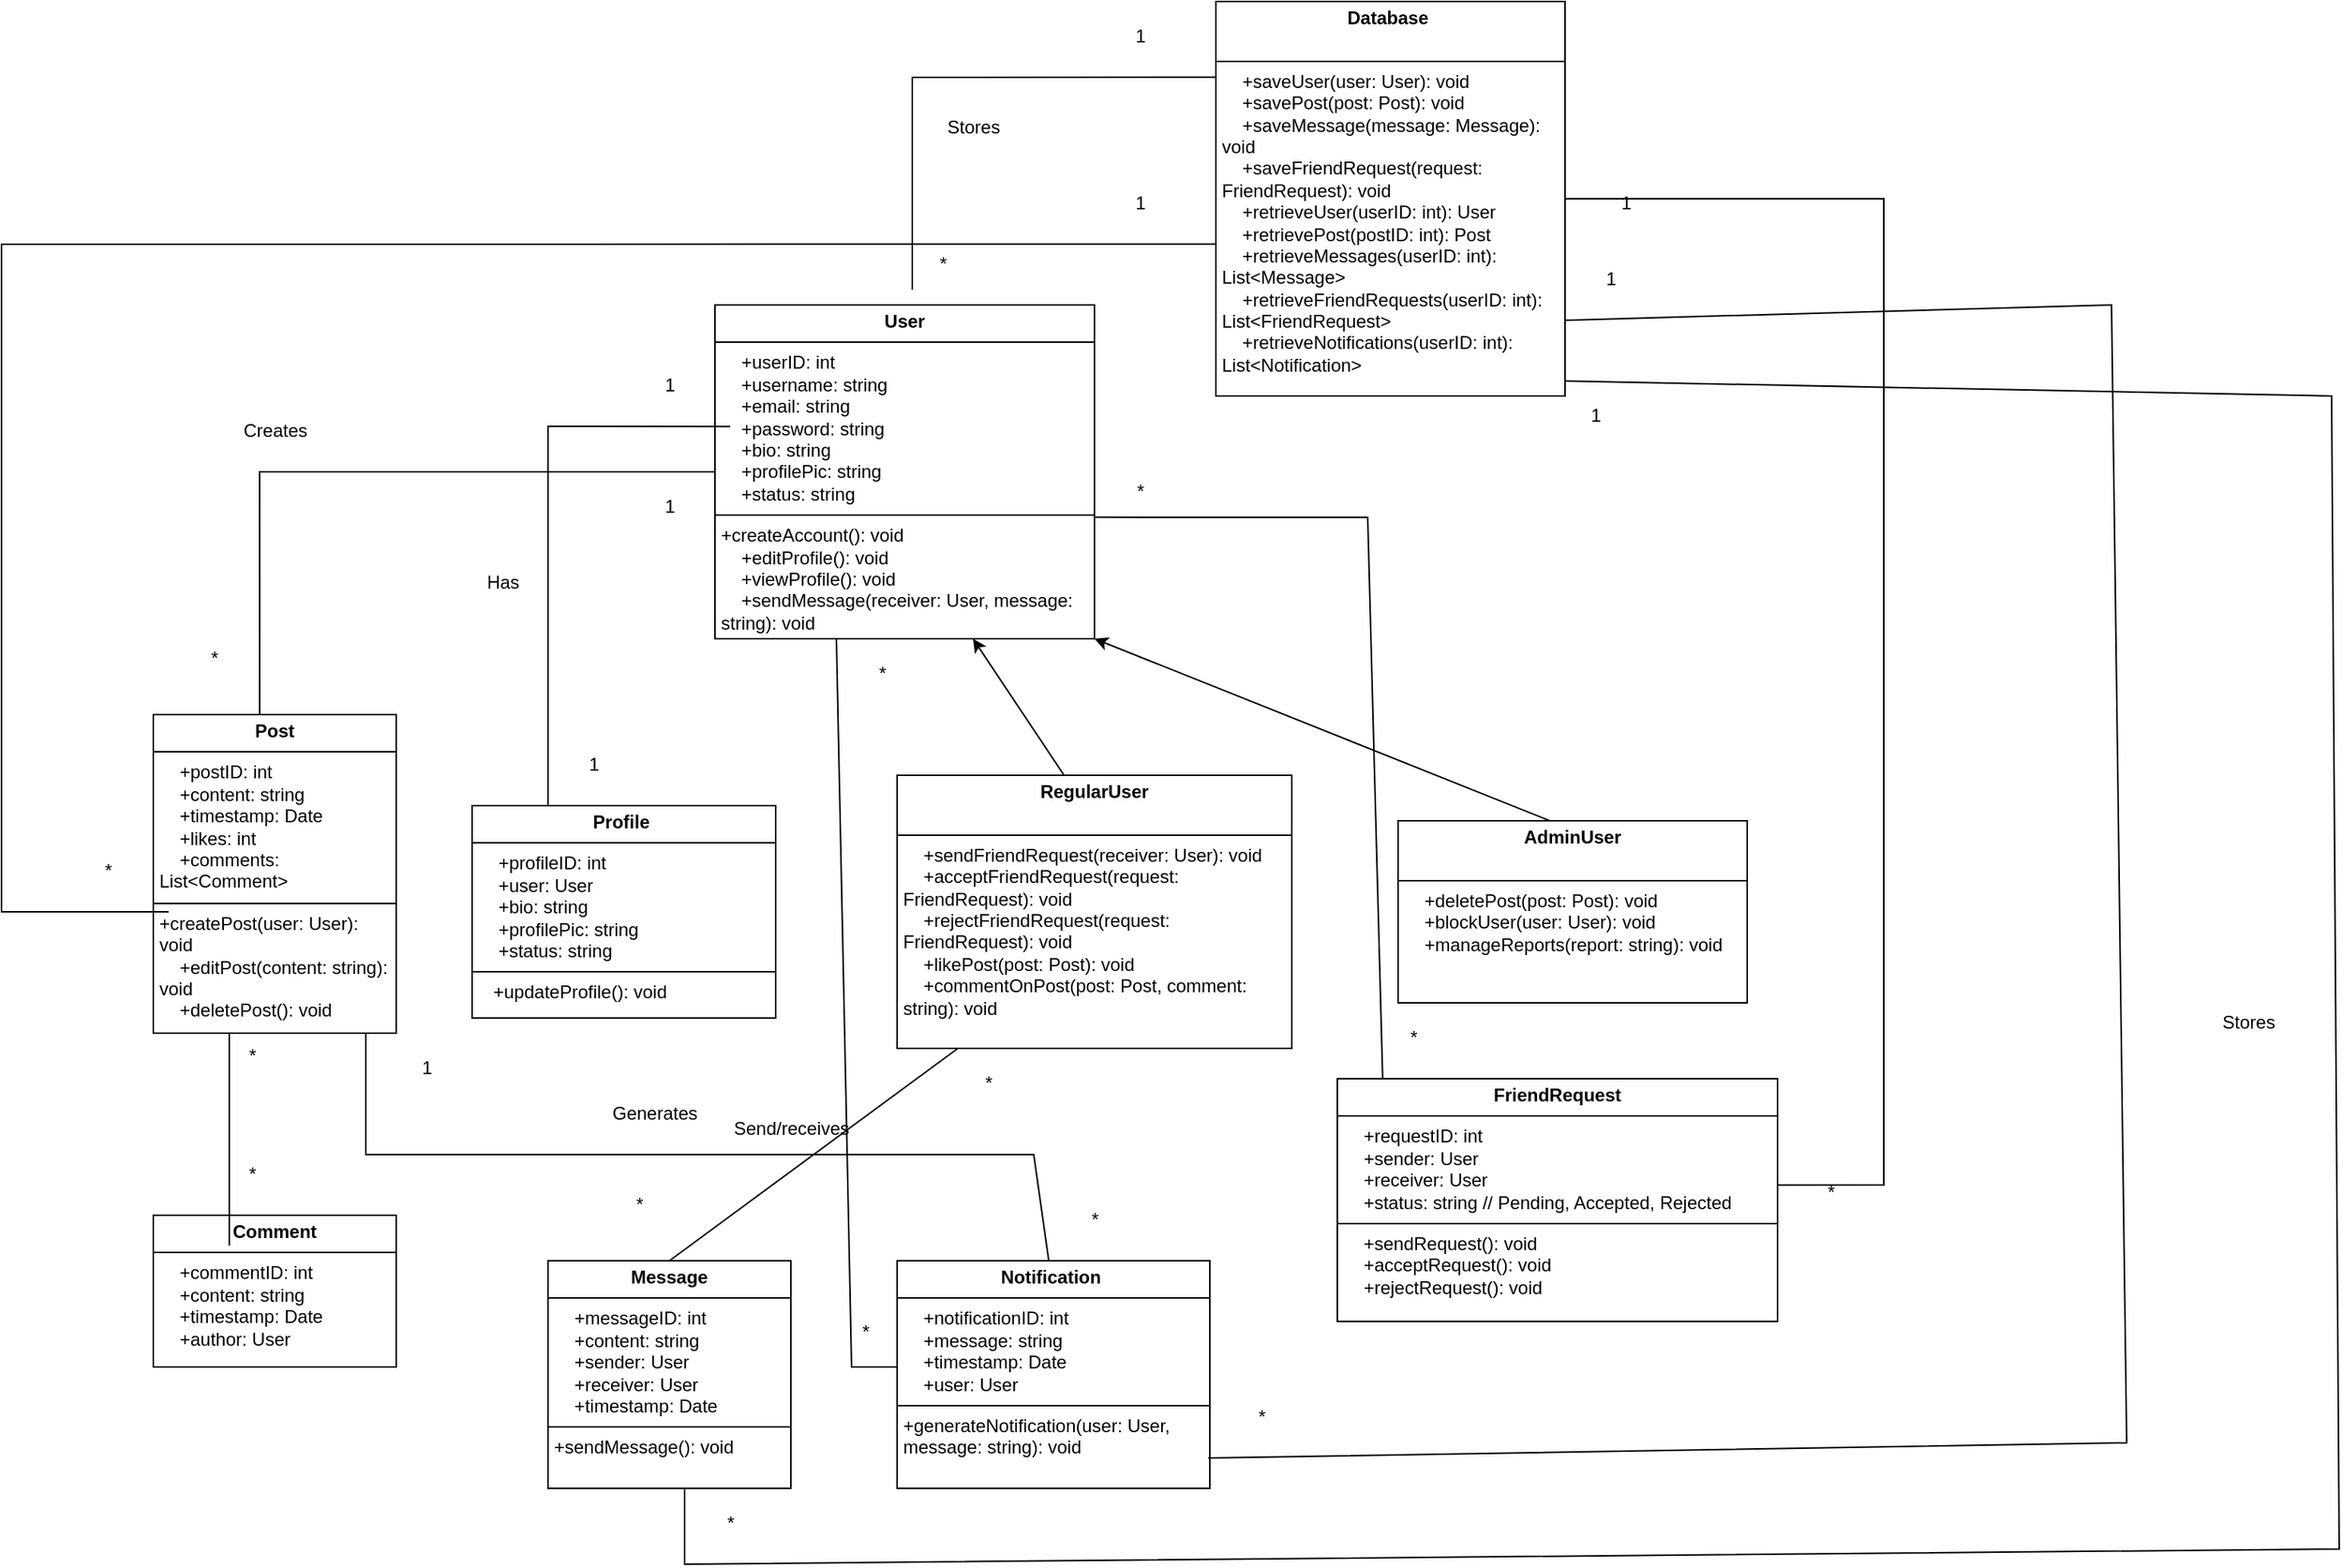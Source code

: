 <mxfile version="24.8.6">
  <diagram id="C5RBs43oDa-KdzZeNtuy" name="Page-1">
    <mxGraphModel dx="2863" dy="1156" grid="1" gridSize="10" guides="1" tooltips="1" connect="1" arrows="1" fold="1" page="1" pageScale="1" pageWidth="827" pageHeight="1169" math="0" shadow="0">
      <root>
        <mxCell id="WIyWlLk6GJQsqaUBKTNV-0" />
        <mxCell id="WIyWlLk6GJQsqaUBKTNV-1" parent="WIyWlLk6GJQsqaUBKTNV-0" />
        <mxCell id="xXydiYZDB5-F4sy5JW-y-25" value="&lt;div style=&quot;text-align: left; text-wrap-mode: wrap;&quot;&gt;&lt;br&gt;&lt;/div&gt;" style="text;html=1;align=center;verticalAlign=middle;resizable=0;points=[];autosize=1;strokeColor=none;fillColor=none;" vertex="1" parent="WIyWlLk6GJQsqaUBKTNV-1">
          <mxGeometry x="605" y="175" width="20" height="30" as="geometry" />
        </mxCell>
        <mxCell id="xXydiYZDB5-F4sy5JW-y-26" value="&lt;p style=&quot;margin:0px;margin-top:4px;text-align:center;&quot;&gt;&lt;b&gt;User&lt;/b&gt;&lt;/p&gt;&lt;hr size=&quot;1&quot; style=&quot;border-style:solid;&quot;&gt;&lt;p style=&quot;margin:0px;margin-left:4px;&quot;&gt;&amp;nbsp; &amp;nbsp; +userID: int&lt;/p&gt;&lt;p style=&quot;margin:0px;margin-left:4px;&quot;&gt;&amp;nbsp; &amp;nbsp; +username: string&lt;/p&gt;&lt;p style=&quot;margin:0px;margin-left:4px;&quot;&gt;&amp;nbsp; &amp;nbsp; +email: string&lt;/p&gt;&lt;p style=&quot;margin:0px;margin-left:4px;&quot;&gt;&amp;nbsp; &amp;nbsp; +password: string&lt;/p&gt;&lt;p style=&quot;margin:0px;margin-left:4px;&quot;&gt;&amp;nbsp; &amp;nbsp; +bio: string&lt;/p&gt;&lt;p style=&quot;margin:0px;margin-left:4px;&quot;&gt;&amp;nbsp; &amp;nbsp; +profilePic: string&lt;/p&gt;&lt;p style=&quot;margin:0px;margin-left:4px;&quot;&gt;&amp;nbsp; &amp;nbsp; +status: string&lt;/p&gt;&lt;hr size=&quot;1&quot; style=&quot;border-style:solid;&quot;&gt;&lt;p style=&quot;margin:0px;margin-left:4px;&quot;&gt;+createAccount(): void&lt;/p&gt;&lt;p style=&quot;margin:0px;margin-left:4px;&quot;&gt;&amp;nbsp; &amp;nbsp; +editProfile(): void&lt;/p&gt;&lt;p style=&quot;margin:0px;margin-left:4px;&quot;&gt;&amp;nbsp; &amp;nbsp; +viewProfile(): void&lt;/p&gt;&lt;p style=&quot;margin:0px;margin-left:4px;&quot;&gt;&amp;nbsp; &amp;nbsp; +sendMessage(receiver: User, message: string): void&lt;/p&gt;" style="verticalAlign=top;align=left;overflow=fill;html=1;whiteSpace=wrap;" vertex="1" parent="WIyWlLk6GJQsqaUBKTNV-1">
          <mxGeometry x="190" y="280" width="250" height="220" as="geometry" />
        </mxCell>
        <mxCell id="xXydiYZDB5-F4sy5JW-y-27" value="&lt;p style=&quot;margin:0px;margin-top:4px;text-align:center;&quot;&gt;&lt;b&gt;Database&amp;nbsp;&lt;/b&gt;&lt;/p&gt;&lt;p style=&quot;margin:0px;margin-left:4px;&quot;&gt;&lt;br&gt;&lt;/p&gt;&lt;hr size=&quot;1&quot; style=&quot;border-style:solid;&quot;&gt;&lt;p style=&quot;margin:0px;margin-left:4px;&quot;&gt;&amp;nbsp; &amp;nbsp; +saveUser(user: User): void&lt;/p&gt;&lt;p style=&quot;margin:0px;margin-left:4px;&quot;&gt;&amp;nbsp; &amp;nbsp; +savePost(post: Post): void&lt;/p&gt;&lt;p style=&quot;margin:0px;margin-left:4px;&quot;&gt;&amp;nbsp; &amp;nbsp; +saveMessage(message: Message): void&lt;/p&gt;&lt;p style=&quot;margin:0px;margin-left:4px;&quot;&gt;&amp;nbsp; &amp;nbsp; +saveFriendRequest(request: FriendRequest): void&lt;/p&gt;&lt;p style=&quot;margin:0px;margin-left:4px;&quot;&gt;&amp;nbsp; &amp;nbsp; +retrieveUser(userID: int): User&lt;/p&gt;&lt;p style=&quot;margin:0px;margin-left:4px;&quot;&gt;&amp;nbsp; &amp;nbsp; +retrievePost(postID: int): Post&lt;/p&gt;&lt;p style=&quot;margin:0px;margin-left:4px;&quot;&gt;&amp;nbsp; &amp;nbsp; +retrieveMessages(userID: int): List&amp;lt;Message&amp;gt;&lt;/p&gt;&lt;p style=&quot;margin:0px;margin-left:4px;&quot;&gt;&amp;nbsp; &amp;nbsp; +retrieveFriendRequests(userID: int): List&amp;lt;FriendRequest&amp;gt;&lt;/p&gt;&lt;p style=&quot;margin:0px;margin-left:4px;&quot;&gt;&amp;nbsp; &amp;nbsp; +retrieveNotifications(userID: int): List&amp;lt;Notification&amp;gt;&lt;/p&gt;" style="verticalAlign=top;align=left;overflow=fill;html=1;whiteSpace=wrap;" vertex="1" parent="WIyWlLk6GJQsqaUBKTNV-1">
          <mxGeometry x="520" y="80" width="230" height="260" as="geometry" />
        </mxCell>
        <mxCell id="xXydiYZDB5-F4sy5JW-y-28" value="&lt;p style=&quot;margin:0px;margin-top:4px;text-align:center;&quot;&gt;&lt;b&gt;Post&lt;/b&gt;&lt;/p&gt;&lt;hr size=&quot;1&quot; style=&quot;border-style:solid;&quot;&gt;&lt;p style=&quot;margin:0px;margin-left:4px;&quot;&gt;&amp;nbsp; &amp;nbsp; +postID: int&lt;/p&gt;&lt;p style=&quot;margin:0px;margin-left:4px;&quot;&gt;&amp;nbsp; &amp;nbsp; +content: string&lt;/p&gt;&lt;p style=&quot;margin:0px;margin-left:4px;&quot;&gt;&amp;nbsp; &amp;nbsp; +timestamp: Date&lt;/p&gt;&lt;p style=&quot;margin:0px;margin-left:4px;&quot;&gt;&amp;nbsp; &amp;nbsp; +likes: int&lt;/p&gt;&lt;p style=&quot;margin:0px;margin-left:4px;&quot;&gt;&amp;nbsp; &amp;nbsp; +comments: List&amp;lt;Comment&amp;gt;&lt;/p&gt;&lt;hr size=&quot;1&quot; style=&quot;border-style:solid;&quot;&gt;&lt;p style=&quot;margin:0px;margin-left:4px;&quot;&gt;+createPost(user: User): void&lt;/p&gt;&lt;p style=&quot;margin:0px;margin-left:4px;&quot;&gt;&amp;nbsp; &amp;nbsp; +editPost(content: string): void&lt;/p&gt;&lt;p style=&quot;margin:0px;margin-left:4px;&quot;&gt;&amp;nbsp; &amp;nbsp; +deletePost(): void&lt;/p&gt;" style="verticalAlign=top;align=left;overflow=fill;html=1;whiteSpace=wrap;" vertex="1" parent="WIyWlLk6GJQsqaUBKTNV-1">
          <mxGeometry x="-180" y="550" width="160" height="210" as="geometry" />
        </mxCell>
        <mxCell id="xXydiYZDB5-F4sy5JW-y-29" value="&lt;p style=&quot;margin:0px;margin-top:4px;text-align:center;&quot;&gt;&lt;b&gt;Profile&amp;nbsp;&lt;/b&gt;&lt;/p&gt;&lt;hr size=&quot;1&quot; style=&quot;border-style:solid;&quot;&gt;&lt;p style=&quot;margin:0px;margin-left:4px;&quot;&gt;&amp;nbsp; &amp;nbsp; +profileID: int&lt;/p&gt;&lt;p style=&quot;margin:0px;margin-left:4px;&quot;&gt;&amp;nbsp; &amp;nbsp; +user: User&lt;/p&gt;&lt;p style=&quot;margin:0px;margin-left:4px;&quot;&gt;&amp;nbsp; &amp;nbsp; +bio: string&lt;/p&gt;&lt;p style=&quot;margin:0px;margin-left:4px;&quot;&gt;&amp;nbsp; &amp;nbsp; +profilePic: string&lt;/p&gt;&lt;p style=&quot;margin:0px;margin-left:4px;&quot;&gt;&amp;nbsp; &amp;nbsp; +status: string&lt;/p&gt;&lt;hr size=&quot;1&quot; style=&quot;border-style:solid;&quot;&gt;&lt;p style=&quot;margin:0px;margin-left:4px;&quot;&gt;&amp;nbsp; &amp;nbsp;+updateProfile(): void&lt;/p&gt;" style="verticalAlign=top;align=left;overflow=fill;html=1;whiteSpace=wrap;" vertex="1" parent="WIyWlLk6GJQsqaUBKTNV-1">
          <mxGeometry x="30" y="610" width="200" height="140" as="geometry" />
        </mxCell>
        <mxCell id="xXydiYZDB5-F4sy5JW-y-30" value="&lt;p style=&quot;margin:0px;margin-top:4px;text-align:center;&quot;&gt;&lt;b&gt;RegularUser&lt;/b&gt;&lt;/p&gt;&lt;p style=&quot;margin:0px;margin-left:4px;&quot;&gt;&lt;br&gt;&lt;/p&gt;&lt;hr size=&quot;1&quot; style=&quot;border-style:solid;&quot;&gt;&lt;p style=&quot;margin:0px;margin-left:4px;&quot;&gt;&amp;nbsp; &amp;nbsp; +sendFriendRequest(receiver: User): void&lt;/p&gt;&lt;p style=&quot;margin:0px;margin-left:4px;&quot;&gt;&amp;nbsp; &amp;nbsp; +acceptFriendRequest(request:&amp;nbsp; &amp;nbsp; &amp;nbsp; &amp;nbsp; &amp;nbsp; FriendRequest): void&lt;/p&gt;&lt;p style=&quot;margin:0px;margin-left:4px;&quot;&gt;&amp;nbsp; &amp;nbsp; +rejectFriendRequest(request: FriendRequest): void&lt;/p&gt;&lt;p style=&quot;margin:0px;margin-left:4px;&quot;&gt;&amp;nbsp; &amp;nbsp; +likePost(post: Post): void&lt;/p&gt;&lt;p style=&quot;margin:0px;margin-left:4px;&quot;&gt;&amp;nbsp; &amp;nbsp; +commentOnPost(post: Post, comment: string): void&lt;/p&gt;" style="verticalAlign=top;align=left;overflow=fill;html=1;whiteSpace=wrap;strokeColor=default;fontFamily=Helvetica;fontSize=12;fontColor=default;fillColor=default;" vertex="1" parent="WIyWlLk6GJQsqaUBKTNV-1">
          <mxGeometry x="310" y="590" width="260" height="180" as="geometry" />
        </mxCell>
        <mxCell id="xXydiYZDB5-F4sy5JW-y-31" value="&lt;p style=&quot;margin:0px;margin-top:4px;text-align:center;&quot;&gt;&lt;b&gt;AdminUser&lt;/b&gt;&lt;/p&gt;&lt;p style=&quot;margin:0px;margin-left:4px;&quot;&gt;&lt;br&gt;&lt;/p&gt;&lt;hr size=&quot;1&quot; style=&quot;border-style:solid;&quot;&gt;&lt;p style=&quot;margin:0px;margin-left:4px;&quot;&gt;&amp;nbsp; &amp;nbsp; +deletePost(post: Post): void&lt;/p&gt;&lt;p style=&quot;margin:0px;margin-left:4px;&quot;&gt;&amp;nbsp; &amp;nbsp; +blockUser(user: User): void&lt;/p&gt;&lt;p style=&quot;margin:0px;margin-left:4px;&quot;&gt;&amp;nbsp; &amp;nbsp; +manageReports(report: string): void&lt;/p&gt;" style="verticalAlign=top;align=left;overflow=fill;html=1;whiteSpace=wrap;strokeColor=default;fontFamily=Helvetica;fontSize=12;fontColor=default;fillColor=default;" vertex="1" parent="WIyWlLk6GJQsqaUBKTNV-1">
          <mxGeometry x="640" y="620" width="230" height="120" as="geometry" />
        </mxCell>
        <mxCell id="xXydiYZDB5-F4sy5JW-y-32" value="" style="endArrow=classic;html=1;rounded=0;fontFamily=Helvetica;fontSize=12;fontColor=default;exitX=0.423;exitY=0;exitDx=0;exitDy=0;exitPerimeter=0;entryX=0.68;entryY=1;entryDx=0;entryDy=0;entryPerimeter=0;" edge="1" parent="WIyWlLk6GJQsqaUBKTNV-1" source="xXydiYZDB5-F4sy5JW-y-30" target="xXydiYZDB5-F4sy5JW-y-26">
          <mxGeometry width="50" height="50" relative="1" as="geometry">
            <mxPoint x="320" y="520" as="sourcePoint" />
            <mxPoint x="370" y="470" as="targetPoint" />
          </mxGeometry>
        </mxCell>
        <mxCell id="xXydiYZDB5-F4sy5JW-y-33" value="" style="endArrow=classic;html=1;rounded=0;fontFamily=Helvetica;fontSize=12;fontColor=default;exitX=0.435;exitY=0;exitDx=0;exitDy=0;exitPerimeter=0;entryX=1;entryY=1;entryDx=0;entryDy=0;" edge="1" parent="WIyWlLk6GJQsqaUBKTNV-1" source="xXydiYZDB5-F4sy5JW-y-31" target="xXydiYZDB5-F4sy5JW-y-26">
          <mxGeometry width="50" height="50" relative="1" as="geometry">
            <mxPoint x="320" y="520" as="sourcePoint" />
            <mxPoint x="430" y="510" as="targetPoint" />
          </mxGeometry>
        </mxCell>
        <mxCell id="xXydiYZDB5-F4sy5JW-y-40" value="&lt;p style=&quot;margin:0px;margin-top:4px;text-align:center;&quot;&gt;&lt;b&gt;FriendRequest&lt;/b&gt;&lt;/p&gt;&lt;hr size=&quot;1&quot; style=&quot;border-style:solid;&quot;&gt;&lt;p style=&quot;margin:0px;margin-left:4px;&quot;&gt;&amp;nbsp; &amp;nbsp; +requestID: int&lt;/p&gt;&lt;p style=&quot;margin:0px;margin-left:4px;&quot;&gt;&amp;nbsp; &amp;nbsp; +sender: User&lt;/p&gt;&lt;p style=&quot;margin:0px;margin-left:4px;&quot;&gt;&amp;nbsp; &amp;nbsp; +receiver: User&lt;/p&gt;&lt;p style=&quot;margin:0px;margin-left:4px;&quot;&gt;&amp;nbsp; &amp;nbsp; +status: string // Pending, Accepted, Rejected&lt;/p&gt;&lt;hr size=&quot;1&quot; style=&quot;border-style:solid;&quot;&gt;&lt;p style=&quot;margin:0px;margin-left:4px;&quot;&gt;&amp;nbsp; &amp;nbsp; +sendRequest(): void&lt;/p&gt;&lt;p style=&quot;margin:0px;margin-left:4px;&quot;&gt;&amp;nbsp; &amp;nbsp; +acceptRequest(): void&lt;/p&gt;&lt;p style=&quot;margin:0px;margin-left:4px;&quot;&gt;&amp;nbsp; &amp;nbsp; +rejectRequest(): void&lt;/p&gt;" style="verticalAlign=top;align=left;overflow=fill;html=1;whiteSpace=wrap;strokeColor=default;fontFamily=Helvetica;fontSize=12;fontColor=default;fillColor=default;" vertex="1" parent="WIyWlLk6GJQsqaUBKTNV-1">
          <mxGeometry x="600" y="790" width="290" height="160" as="geometry" />
        </mxCell>
        <mxCell id="xXydiYZDB5-F4sy5JW-y-42" value="&lt;p style=&quot;margin:0px;margin-top:4px;text-align:center;&quot;&gt;&lt;b&gt;Comment&lt;/b&gt;&lt;/p&gt;&lt;hr size=&quot;1&quot; style=&quot;border-style:solid;&quot;&gt;&lt;p style=&quot;margin:0px;margin-left:4px;&quot;&gt;&amp;nbsp; &amp;nbsp; +commentID: int&lt;/p&gt;&lt;p style=&quot;margin:0px;margin-left:4px;&quot;&gt;&amp;nbsp; &amp;nbsp; +content: string&lt;/p&gt;&lt;p style=&quot;margin:0px;margin-left:4px;&quot;&gt;&amp;nbsp; &amp;nbsp; +timestamp: Date&lt;/p&gt;&lt;p style=&quot;margin:0px;margin-left:4px;&quot;&gt;&amp;nbsp; &amp;nbsp; +author: User&lt;/p&gt;&lt;p style=&quot;margin:0px;margin-left:4px;&quot;&gt;&lt;br&gt;&lt;/p&gt;" style="verticalAlign=top;align=left;overflow=fill;html=1;whiteSpace=wrap;strokeColor=default;fontFamily=Helvetica;fontSize=12;fontColor=default;fillColor=default;" vertex="1" parent="WIyWlLk6GJQsqaUBKTNV-1">
          <mxGeometry x="-180" y="880" width="160" height="100" as="geometry" />
        </mxCell>
        <mxCell id="xXydiYZDB5-F4sy5JW-y-50" value="*" style="text;html=1;align=center;verticalAlign=middle;resizable=0;points=[];autosize=1;strokeColor=none;fillColor=none;fontFamily=Helvetica;fontSize=12;fontColor=default;" vertex="1" parent="WIyWlLk6GJQsqaUBKTNV-1">
          <mxGeometry x="-130" y="838" width="30" height="30" as="geometry" />
        </mxCell>
        <mxCell id="xXydiYZDB5-F4sy5JW-y-51" value="*" style="text;html=1;align=center;verticalAlign=middle;resizable=0;points=[];autosize=1;strokeColor=none;fillColor=none;fontFamily=Helvetica;fontSize=12;fontColor=default;" vertex="1" parent="WIyWlLk6GJQsqaUBKTNV-1">
          <mxGeometry x="-130" y="760" width="30" height="30" as="geometry" />
        </mxCell>
        <mxCell id="xXydiYZDB5-F4sy5JW-y-53" value="1" style="text;html=1;align=center;verticalAlign=middle;resizable=0;points=[];autosize=1;strokeColor=none;fillColor=none;fontFamily=Helvetica;fontSize=12;fontColor=default;" vertex="1" parent="WIyWlLk6GJQsqaUBKTNV-1">
          <mxGeometry x="775" y="198" width="30" height="30" as="geometry" />
        </mxCell>
        <mxCell id="xXydiYZDB5-F4sy5JW-y-54" value="*" style="text;html=1;align=center;verticalAlign=middle;resizable=0;points=[];autosize=1;strokeColor=none;fillColor=none;fontFamily=Helvetica;fontSize=12;fontColor=default;" vertex="1" parent="WIyWlLk6GJQsqaUBKTNV-1">
          <mxGeometry x="910" y="850" width="30" height="30" as="geometry" />
        </mxCell>
        <mxCell id="xXydiYZDB5-F4sy5JW-y-56" value="*" style="text;html=1;align=center;verticalAlign=middle;resizable=0;points=[];autosize=1;strokeColor=none;fillColor=none;fontFamily=Helvetica;fontSize=12;fontColor=default;" vertex="1" parent="WIyWlLk6GJQsqaUBKTNV-1">
          <mxGeometry x="635" y="748" width="30" height="30" as="geometry" />
        </mxCell>
        <mxCell id="xXydiYZDB5-F4sy5JW-y-57" value="*" style="text;html=1;align=center;verticalAlign=middle;resizable=0;points=[];autosize=1;strokeColor=none;fillColor=none;fontFamily=Helvetica;fontSize=12;fontColor=default;" vertex="1" parent="WIyWlLk6GJQsqaUBKTNV-1">
          <mxGeometry x="455" y="388" width="30" height="30" as="geometry" />
        </mxCell>
        <mxCell id="xXydiYZDB5-F4sy5JW-y-58" value="" style="endArrow=none;html=1;rounded=0;fontFamily=Helvetica;fontSize=12;fontColor=default;entryX=0.313;entryY=1;entryDx=0;entryDy=0;entryPerimeter=0;exitX=0.313;exitY=0.2;exitDx=0;exitDy=0;exitPerimeter=0;" edge="1" parent="WIyWlLk6GJQsqaUBKTNV-1" source="xXydiYZDB5-F4sy5JW-y-42" target="xXydiYZDB5-F4sy5JW-y-28">
          <mxGeometry width="50" height="50" relative="1" as="geometry">
            <mxPoint x="-130" y="870" as="sourcePoint" />
            <mxPoint x="430" y="600" as="targetPoint" />
          </mxGeometry>
        </mxCell>
        <mxCell id="xXydiYZDB5-F4sy5JW-y-59" value="" style="endArrow=none;html=1;rounded=0;fontFamily=Helvetica;fontSize=12;fontColor=default;entryX=1;entryY=0.5;entryDx=0;entryDy=0;entryPerimeter=0;exitX=1;exitY=0.438;exitDx=0;exitDy=0;exitPerimeter=0;" edge="1" parent="WIyWlLk6GJQsqaUBKTNV-1" source="xXydiYZDB5-F4sy5JW-y-40" target="xXydiYZDB5-F4sy5JW-y-27">
          <mxGeometry width="50" height="50" relative="1" as="geometry">
            <mxPoint x="940" y="210" as="sourcePoint" />
            <mxPoint x="400" y="350" as="targetPoint" />
            <Array as="points">
              <mxPoint x="960" y="860" />
              <mxPoint x="960" y="210" />
            </Array>
          </mxGeometry>
        </mxCell>
        <mxCell id="xXydiYZDB5-F4sy5JW-y-62" value="" style="endArrow=none;html=1;rounded=0;fontFamily=Helvetica;fontSize=12;fontColor=default;exitX=0.25;exitY=0;exitDx=0;exitDy=0;exitPerimeter=0;entryX=0.04;entryY=0.364;entryDx=0;entryDy=0;entryPerimeter=0;" edge="1" parent="WIyWlLk6GJQsqaUBKTNV-1" source="xXydiYZDB5-F4sy5JW-y-29" target="xXydiYZDB5-F4sy5JW-y-26">
          <mxGeometry width="50" height="50" relative="1" as="geometry">
            <mxPoint x="360" y="720" as="sourcePoint" />
            <mxPoint x="80" y="360" as="targetPoint" />
            <Array as="points">
              <mxPoint x="80" y="360" />
            </Array>
          </mxGeometry>
        </mxCell>
        <mxCell id="xXydiYZDB5-F4sy5JW-y-63" value="1" style="text;html=1;align=center;verticalAlign=middle;resizable=0;points=[];autosize=1;strokeColor=none;fillColor=none;fontFamily=Helvetica;fontSize=12;fontColor=default;" vertex="1" parent="WIyWlLk6GJQsqaUBKTNV-1">
          <mxGeometry x="95" y="568" width="30" height="30" as="geometry" />
        </mxCell>
        <mxCell id="xXydiYZDB5-F4sy5JW-y-64" value="Has" style="text;html=1;align=center;verticalAlign=middle;resizable=0;points=[];autosize=1;strokeColor=none;fillColor=none;fontFamily=Helvetica;fontSize=12;fontColor=default;" vertex="1" parent="WIyWlLk6GJQsqaUBKTNV-1">
          <mxGeometry x="30" y="448" width="40" height="30" as="geometry" />
        </mxCell>
        <mxCell id="xXydiYZDB5-F4sy5JW-y-65" value="1" style="text;html=1;align=center;verticalAlign=middle;resizable=0;points=[];autosize=1;strokeColor=none;fillColor=none;fontFamily=Helvetica;fontSize=12;fontColor=default;" vertex="1" parent="WIyWlLk6GJQsqaUBKTNV-1">
          <mxGeometry x="145" y="318" width="30" height="30" as="geometry" />
        </mxCell>
        <mxCell id="xXydiYZDB5-F4sy5JW-y-66" value="" style="endArrow=none;html=1;rounded=0;fontFamily=Helvetica;fontSize=12;fontColor=default;exitX=0.438;exitY=0;exitDx=0;exitDy=0;exitPerimeter=0;" edge="1" parent="WIyWlLk6GJQsqaUBKTNV-1" source="xXydiYZDB5-F4sy5JW-y-28" target="xXydiYZDB5-F4sy5JW-y-26">
          <mxGeometry width="50" height="50" relative="1" as="geometry">
            <mxPoint x="-180" y="390" as="sourcePoint" />
            <mxPoint x="330" y="510" as="targetPoint" />
            <Array as="points">
              <mxPoint x="-110" y="390" />
            </Array>
          </mxGeometry>
        </mxCell>
        <mxCell id="xXydiYZDB5-F4sy5JW-y-67" value="1" style="text;html=1;align=center;verticalAlign=middle;resizable=0;points=[];autosize=1;strokeColor=none;fillColor=none;fontFamily=Helvetica;fontSize=12;fontColor=default;" vertex="1" parent="WIyWlLk6GJQsqaUBKTNV-1">
          <mxGeometry x="145" y="398" width="30" height="30" as="geometry" />
        </mxCell>
        <mxCell id="xXydiYZDB5-F4sy5JW-y-68" value="Creates" style="text;html=1;align=center;verticalAlign=middle;resizable=0;points=[];autosize=1;strokeColor=none;fillColor=none;fontFamily=Helvetica;fontSize=12;fontColor=default;" vertex="1" parent="WIyWlLk6GJQsqaUBKTNV-1">
          <mxGeometry x="-135" y="348" width="70" height="30" as="geometry" />
        </mxCell>
        <mxCell id="xXydiYZDB5-F4sy5JW-y-69" value="*" style="text;html=1;align=center;verticalAlign=middle;resizable=0;points=[];autosize=1;strokeColor=none;fillColor=none;fontFamily=Helvetica;fontSize=12;fontColor=default;" vertex="1" parent="WIyWlLk6GJQsqaUBKTNV-1">
          <mxGeometry x="-155" y="498" width="30" height="30" as="geometry" />
        </mxCell>
        <mxCell id="xXydiYZDB5-F4sy5JW-y-70" value="&lt;p style=&quot;margin:0px;margin-top:4px;text-align:center;&quot;&gt;&lt;b&gt;Message&lt;/b&gt;&lt;/p&gt;&lt;hr size=&quot;1&quot; style=&quot;border-style:solid;&quot;&gt;&lt;p style=&quot;margin:0px;margin-left:4px;&quot;&gt;&amp;nbsp; &amp;nbsp; +messageID: int&lt;/p&gt;&lt;p style=&quot;margin:0px;margin-left:4px;&quot;&gt;&amp;nbsp; &amp;nbsp; +content: string&lt;/p&gt;&lt;p style=&quot;margin:0px;margin-left:4px;&quot;&gt;&amp;nbsp; &amp;nbsp; +sender: User&lt;/p&gt;&lt;p style=&quot;margin:0px;margin-left:4px;&quot;&gt;&amp;nbsp; &amp;nbsp; +receiver: User&lt;/p&gt;&lt;p style=&quot;margin:0px;margin-left:4px;&quot;&gt;&amp;nbsp; &amp;nbsp; +timestamp: Date&lt;/p&gt;&lt;hr size=&quot;1&quot; style=&quot;border-style:solid;&quot;&gt;&lt;p style=&quot;margin:0px;margin-left:4px;&quot;&gt;+sendMessage(): void&lt;/p&gt;" style="verticalAlign=top;align=left;overflow=fill;html=1;whiteSpace=wrap;strokeColor=default;fontFamily=Helvetica;fontSize=12;fontColor=default;fillColor=default;" vertex="1" parent="WIyWlLk6GJQsqaUBKTNV-1">
          <mxGeometry x="80" y="910" width="160" height="150" as="geometry" />
        </mxCell>
        <mxCell id="xXydiYZDB5-F4sy5JW-y-71" value="&lt;p style=&quot;margin:0px;margin-top:4px;text-align:center;&quot;&gt;&lt;b&gt;Notification&amp;nbsp;&lt;/b&gt;&lt;/p&gt;&lt;hr size=&quot;1&quot; style=&quot;border-style:solid;&quot;&gt;&lt;p style=&quot;margin:0px;margin-left:4px;&quot;&gt;&amp;nbsp; &amp;nbsp; +notificationID: int&lt;/p&gt;&lt;p style=&quot;margin:0px;margin-left:4px;&quot;&gt;&amp;nbsp; &amp;nbsp; +message: string&lt;/p&gt;&lt;p style=&quot;margin:0px;margin-left:4px;&quot;&gt;&amp;nbsp; &amp;nbsp; +timestamp: Date&lt;/p&gt;&lt;p style=&quot;margin:0px;margin-left:4px;&quot;&gt;&amp;nbsp; &amp;nbsp;&amp;nbsp;+user: User&lt;/p&gt;&lt;hr size=&quot;1&quot; style=&quot;border-style:solid;&quot;&gt;&lt;p style=&quot;margin:0px;margin-left:4px;&quot;&gt;+generateNotification(user: User, message: string): void&lt;/p&gt;" style="verticalAlign=top;align=left;overflow=fill;html=1;whiteSpace=wrap;strokeColor=default;fontFamily=Helvetica;fontSize=12;fontColor=default;fillColor=default;" vertex="1" parent="WIyWlLk6GJQsqaUBKTNV-1">
          <mxGeometry x="310" y="910" width="206" height="150" as="geometry" />
        </mxCell>
        <mxCell id="xXydiYZDB5-F4sy5JW-y-74" value="" style="endArrow=none;html=1;rounded=0;fontFamily=Helvetica;fontSize=12;fontColor=default;entryX=0.875;entryY=1;entryDx=0;entryDy=0;entryPerimeter=0;exitX=0.485;exitY=0;exitDx=0;exitDy=0;exitPerimeter=0;" edge="1" parent="WIyWlLk6GJQsqaUBKTNV-1" source="xXydiYZDB5-F4sy5JW-y-71" target="xXydiYZDB5-F4sy5JW-y-28">
          <mxGeometry width="50" height="50" relative="1" as="geometry">
            <mxPoint x="320" y="890" as="sourcePoint" />
            <mxPoint x="370" y="840" as="targetPoint" />
            <Array as="points">
              <mxPoint x="400" y="840" />
              <mxPoint x="-40" y="840" />
            </Array>
          </mxGeometry>
        </mxCell>
        <mxCell id="xXydiYZDB5-F4sy5JW-y-75" value="1" style="text;html=1;align=center;verticalAlign=middle;resizable=0;points=[];autosize=1;strokeColor=none;fillColor=none;fontFamily=Helvetica;fontSize=12;fontColor=default;" vertex="1" parent="WIyWlLk6GJQsqaUBKTNV-1">
          <mxGeometry x="-15" y="768" width="30" height="30" as="geometry" />
        </mxCell>
        <mxCell id="xXydiYZDB5-F4sy5JW-y-76" value="Generates" style="text;html=1;align=center;verticalAlign=middle;resizable=0;points=[];autosize=1;strokeColor=none;fillColor=none;fontFamily=Helvetica;fontSize=12;fontColor=default;" vertex="1" parent="WIyWlLk6GJQsqaUBKTNV-1">
          <mxGeometry x="110" y="798" width="80" height="30" as="geometry" />
        </mxCell>
        <mxCell id="xXydiYZDB5-F4sy5JW-y-77" value="*" style="text;html=1;align=center;verticalAlign=middle;resizable=0;points=[];autosize=1;strokeColor=none;fillColor=none;fontFamily=Helvetica;fontSize=12;fontColor=default;" vertex="1" parent="WIyWlLk6GJQsqaUBKTNV-1">
          <mxGeometry x="425" y="868" width="30" height="30" as="geometry" />
        </mxCell>
        <mxCell id="xXydiYZDB5-F4sy5JW-y-78" value="" style="endArrow=none;html=1;rounded=0;fontFamily=Helvetica;fontSize=12;fontColor=default;entryX=0.32;entryY=1;entryDx=0;entryDy=0;entryPerimeter=0;exitX=0;exitY=0.467;exitDx=0;exitDy=0;exitPerimeter=0;" edge="1" parent="WIyWlLk6GJQsqaUBKTNV-1" source="xXydiYZDB5-F4sy5JW-y-71" target="xXydiYZDB5-F4sy5JW-y-26">
          <mxGeometry width="50" height="50" relative="1" as="geometry">
            <mxPoint x="270" y="980" as="sourcePoint" />
            <mxPoint x="250" y="600" as="targetPoint" />
            <Array as="points">
              <mxPoint x="280" y="980" />
            </Array>
          </mxGeometry>
        </mxCell>
        <mxCell id="xXydiYZDB5-F4sy5JW-y-79" value="*" style="edgeLabel;html=1;align=center;verticalAlign=middle;resizable=0;points=[];strokeColor=default;fontFamily=Helvetica;fontSize=12;fontColor=default;fillColor=default;" vertex="1" connectable="0" parent="xXydiYZDB5-F4sy5JW-y-78">
          <mxGeometry x="-0.793" y="-9" relative="1" as="geometry">
            <mxPoint as="offset" />
          </mxGeometry>
        </mxCell>
        <mxCell id="xXydiYZDB5-F4sy5JW-y-80" value="*" style="text;html=1;align=center;verticalAlign=middle;resizable=0;points=[];autosize=1;strokeColor=none;fillColor=none;fontFamily=Helvetica;fontSize=12;fontColor=default;" vertex="1" parent="WIyWlLk6GJQsqaUBKTNV-1">
          <mxGeometry x="285" y="508" width="30" height="30" as="geometry" />
        </mxCell>
        <mxCell id="xXydiYZDB5-F4sy5JW-y-81" value="" style="endArrow=none;html=1;rounded=0;fontFamily=Helvetica;fontSize=12;fontColor=default;entryX=1;entryY=0.636;entryDx=0;entryDy=0;entryPerimeter=0;exitX=0.103;exitY=0;exitDx=0;exitDy=0;exitPerimeter=0;" edge="1" parent="WIyWlLk6GJQsqaUBKTNV-1" source="xXydiYZDB5-F4sy5JW-y-40" target="xXydiYZDB5-F4sy5JW-y-26">
          <mxGeometry width="50" height="50" relative="1" as="geometry">
            <mxPoint x="180" y="680" as="sourcePoint" />
            <mxPoint x="230" y="630" as="targetPoint" />
            <Array as="points">
              <mxPoint x="620" y="420" />
            </Array>
          </mxGeometry>
        </mxCell>
        <mxCell id="xXydiYZDB5-F4sy5JW-y-82" value="" style="endArrow=none;html=1;rounded=0;fontFamily=Helvetica;fontSize=12;fontColor=default;entryX=1;entryY=0.808;entryDx=0;entryDy=0;entryPerimeter=0;" edge="1" parent="WIyWlLk6GJQsqaUBKTNV-1" target="xXydiYZDB5-F4sy5JW-y-27">
          <mxGeometry width="50" height="50" relative="1" as="geometry">
            <mxPoint x="515" y="1040" as="sourcePoint" />
            <mxPoint x="1020" y="660" as="targetPoint" />
            <Array as="points">
              <mxPoint x="1120" y="1030" />
              <mxPoint x="1110" y="280" />
            </Array>
          </mxGeometry>
        </mxCell>
        <mxCell id="xXydiYZDB5-F4sy5JW-y-83" value="1" style="text;html=1;align=center;verticalAlign=middle;resizable=0;points=[];autosize=1;strokeColor=none;fillColor=none;fontFamily=Helvetica;fontSize=12;fontColor=default;" vertex="1" parent="WIyWlLk6GJQsqaUBKTNV-1">
          <mxGeometry x="765" y="248" width="30" height="30" as="geometry" />
        </mxCell>
        <mxCell id="xXydiYZDB5-F4sy5JW-y-84" value="*" style="text;html=1;align=center;verticalAlign=middle;resizable=0;points=[];autosize=1;strokeColor=none;fillColor=none;fontFamily=Helvetica;fontSize=12;fontColor=default;" vertex="1" parent="WIyWlLk6GJQsqaUBKTNV-1">
          <mxGeometry x="535" y="998" width="30" height="30" as="geometry" />
        </mxCell>
        <mxCell id="xXydiYZDB5-F4sy5JW-y-85" value="" style="endArrow=none;html=1;rounded=0;fontFamily=Helvetica;fontSize=12;fontColor=default;exitX=0.5;exitY=0;exitDx=0;exitDy=0;exitPerimeter=0;entryX=0.154;entryY=1;entryDx=0;entryDy=0;entryPerimeter=0;" edge="1" parent="WIyWlLk6GJQsqaUBKTNV-1" source="xXydiYZDB5-F4sy5JW-y-70" target="xXydiYZDB5-F4sy5JW-y-30">
          <mxGeometry width="50" height="50" relative="1" as="geometry">
            <mxPoint x="350" y="920" as="sourcePoint" />
            <mxPoint x="400" y="870" as="targetPoint" />
          </mxGeometry>
        </mxCell>
        <mxCell id="xXydiYZDB5-F4sy5JW-y-86" value="*" style="text;html=1;align=center;verticalAlign=middle;resizable=0;points=[];autosize=1;strokeColor=none;fillColor=none;fontFamily=Helvetica;fontSize=12;fontColor=default;" vertex="1" parent="WIyWlLk6GJQsqaUBKTNV-1">
          <mxGeometry x="125" y="858" width="30" height="30" as="geometry" />
        </mxCell>
        <mxCell id="xXydiYZDB5-F4sy5JW-y-87" value="*" style="text;html=1;align=center;verticalAlign=middle;resizable=0;points=[];autosize=1;strokeColor=none;fillColor=none;fontFamily=Helvetica;fontSize=12;fontColor=default;" vertex="1" parent="WIyWlLk6GJQsqaUBKTNV-1">
          <mxGeometry x="355" y="778" width="30" height="30" as="geometry" />
        </mxCell>
        <mxCell id="xXydiYZDB5-F4sy5JW-y-88" value="Send/receives" style="text;html=1;align=center;verticalAlign=middle;resizable=0;points=[];autosize=1;strokeColor=none;fillColor=none;fontFamily=Helvetica;fontSize=12;fontColor=default;" vertex="1" parent="WIyWlLk6GJQsqaUBKTNV-1">
          <mxGeometry x="190" y="808" width="100" height="30" as="geometry" />
        </mxCell>
        <mxCell id="xXydiYZDB5-F4sy5JW-y-89" value="" style="endArrow=none;html=1;rounded=0;fontFamily=Helvetica;fontSize=12;fontColor=default;entryX=0;entryY=0.192;entryDx=0;entryDy=0;entryPerimeter=0;" edge="1" parent="WIyWlLk6GJQsqaUBKTNV-1" target="xXydiYZDB5-F4sy5JW-y-27">
          <mxGeometry width="50" height="50" relative="1" as="geometry">
            <mxPoint x="320" y="270" as="sourcePoint" />
            <mxPoint x="460" y="300" as="targetPoint" />
            <Array as="points">
              <mxPoint x="320" y="130" />
            </Array>
          </mxGeometry>
        </mxCell>
        <mxCell id="xXydiYZDB5-F4sy5JW-y-90" value="1" style="text;html=1;align=center;verticalAlign=middle;resizable=0;points=[];autosize=1;strokeColor=none;fillColor=none;fontFamily=Helvetica;fontSize=12;fontColor=default;" vertex="1" parent="WIyWlLk6GJQsqaUBKTNV-1">
          <mxGeometry x="455" y="88" width="30" height="30" as="geometry" />
        </mxCell>
        <mxCell id="xXydiYZDB5-F4sy5JW-y-91" value="*" style="text;html=1;align=center;verticalAlign=middle;resizable=0;points=[];autosize=1;strokeColor=none;fillColor=none;fontFamily=Helvetica;fontSize=12;fontColor=default;" vertex="1" parent="WIyWlLk6GJQsqaUBKTNV-1">
          <mxGeometry x="325" y="238" width="30" height="30" as="geometry" />
        </mxCell>
        <mxCell id="xXydiYZDB5-F4sy5JW-y-92" value="Stores" style="text;html=1;align=center;verticalAlign=middle;resizable=0;points=[];autosize=1;strokeColor=none;fillColor=none;fontFamily=Helvetica;fontSize=12;fontColor=default;" vertex="1" parent="WIyWlLk6GJQsqaUBKTNV-1">
          <mxGeometry x="330" y="148" width="60" height="30" as="geometry" />
        </mxCell>
        <mxCell id="xXydiYZDB5-F4sy5JW-y-93" value="" style="endArrow=none;html=1;rounded=0;fontFamily=Helvetica;fontSize=12;fontColor=default;entryX=0.063;entryY=0.619;entryDx=0;entryDy=0;entryPerimeter=0;exitX=0;exitY=0.615;exitDx=0;exitDy=0;exitPerimeter=0;" edge="1" parent="WIyWlLk6GJQsqaUBKTNV-1" source="xXydiYZDB5-F4sy5JW-y-27" target="xXydiYZDB5-F4sy5JW-y-28">
          <mxGeometry width="50" height="50" relative="1" as="geometry">
            <mxPoint x="-280" y="240" as="sourcePoint" />
            <mxPoint x="-260" y="670" as="targetPoint" />
            <Array as="points">
              <mxPoint x="-280" y="240" />
              <mxPoint x="-280" y="680" />
            </Array>
          </mxGeometry>
        </mxCell>
        <mxCell id="xXydiYZDB5-F4sy5JW-y-94" value="1" style="text;html=1;align=center;verticalAlign=middle;resizable=0;points=[];autosize=1;strokeColor=none;fillColor=none;fontFamily=Helvetica;fontSize=12;fontColor=default;" vertex="1" parent="WIyWlLk6GJQsqaUBKTNV-1">
          <mxGeometry x="455" y="198" width="30" height="30" as="geometry" />
        </mxCell>
        <mxCell id="xXydiYZDB5-F4sy5JW-y-95" value="*" style="text;html=1;align=center;verticalAlign=middle;resizable=0;points=[];autosize=1;strokeColor=none;fillColor=none;fontFamily=Helvetica;fontSize=12;fontColor=default;" vertex="1" parent="WIyWlLk6GJQsqaUBKTNV-1">
          <mxGeometry x="-225" y="638" width="30" height="30" as="geometry" />
        </mxCell>
        <mxCell id="xXydiYZDB5-F4sy5JW-y-96" value="" style="endArrow=none;html=1;rounded=0;fontFamily=Helvetica;fontSize=12;fontColor=default;entryX=0.5;entryY=1;entryDx=0;entryDy=0;entryPerimeter=0;exitX=0.957;exitY=0.962;exitDx=0;exitDy=0;exitPerimeter=0;" edge="1" parent="WIyWlLk6GJQsqaUBKTNV-1">
          <mxGeometry width="50" height="50" relative="1" as="geometry">
            <mxPoint x="750.11" y="330.12" as="sourcePoint" />
            <mxPoint x="170" y="1060" as="targetPoint" />
            <Array as="points">
              <mxPoint x="1255" y="340" />
              <mxPoint x="1260" y="1100" />
              <mxPoint x="170" y="1110" />
            </Array>
          </mxGeometry>
        </mxCell>
        <mxCell id="xXydiYZDB5-F4sy5JW-y-97" value="1" style="text;html=1;align=center;verticalAlign=middle;resizable=0;points=[];autosize=1;strokeColor=none;fillColor=none;fontFamily=Helvetica;fontSize=12;fontColor=default;" vertex="1" parent="WIyWlLk6GJQsqaUBKTNV-1">
          <mxGeometry x="755" y="338" width="30" height="30" as="geometry" />
        </mxCell>
        <mxCell id="xXydiYZDB5-F4sy5JW-y-98" value="*" style="text;html=1;align=center;verticalAlign=middle;resizable=0;points=[];autosize=1;strokeColor=none;fillColor=none;fontFamily=Helvetica;fontSize=12;fontColor=default;" vertex="1" parent="WIyWlLk6GJQsqaUBKTNV-1">
          <mxGeometry x="185" y="1068" width="30" height="30" as="geometry" />
        </mxCell>
        <mxCell id="xXydiYZDB5-F4sy5JW-y-99" value="Stores" style="text;html=1;align=center;verticalAlign=middle;resizable=0;points=[];autosize=1;strokeColor=none;fillColor=none;fontFamily=Helvetica;fontSize=12;fontColor=default;" vertex="1" parent="WIyWlLk6GJQsqaUBKTNV-1">
          <mxGeometry x="1170" y="738" width="60" height="30" as="geometry" />
        </mxCell>
      </root>
    </mxGraphModel>
  </diagram>
</mxfile>

